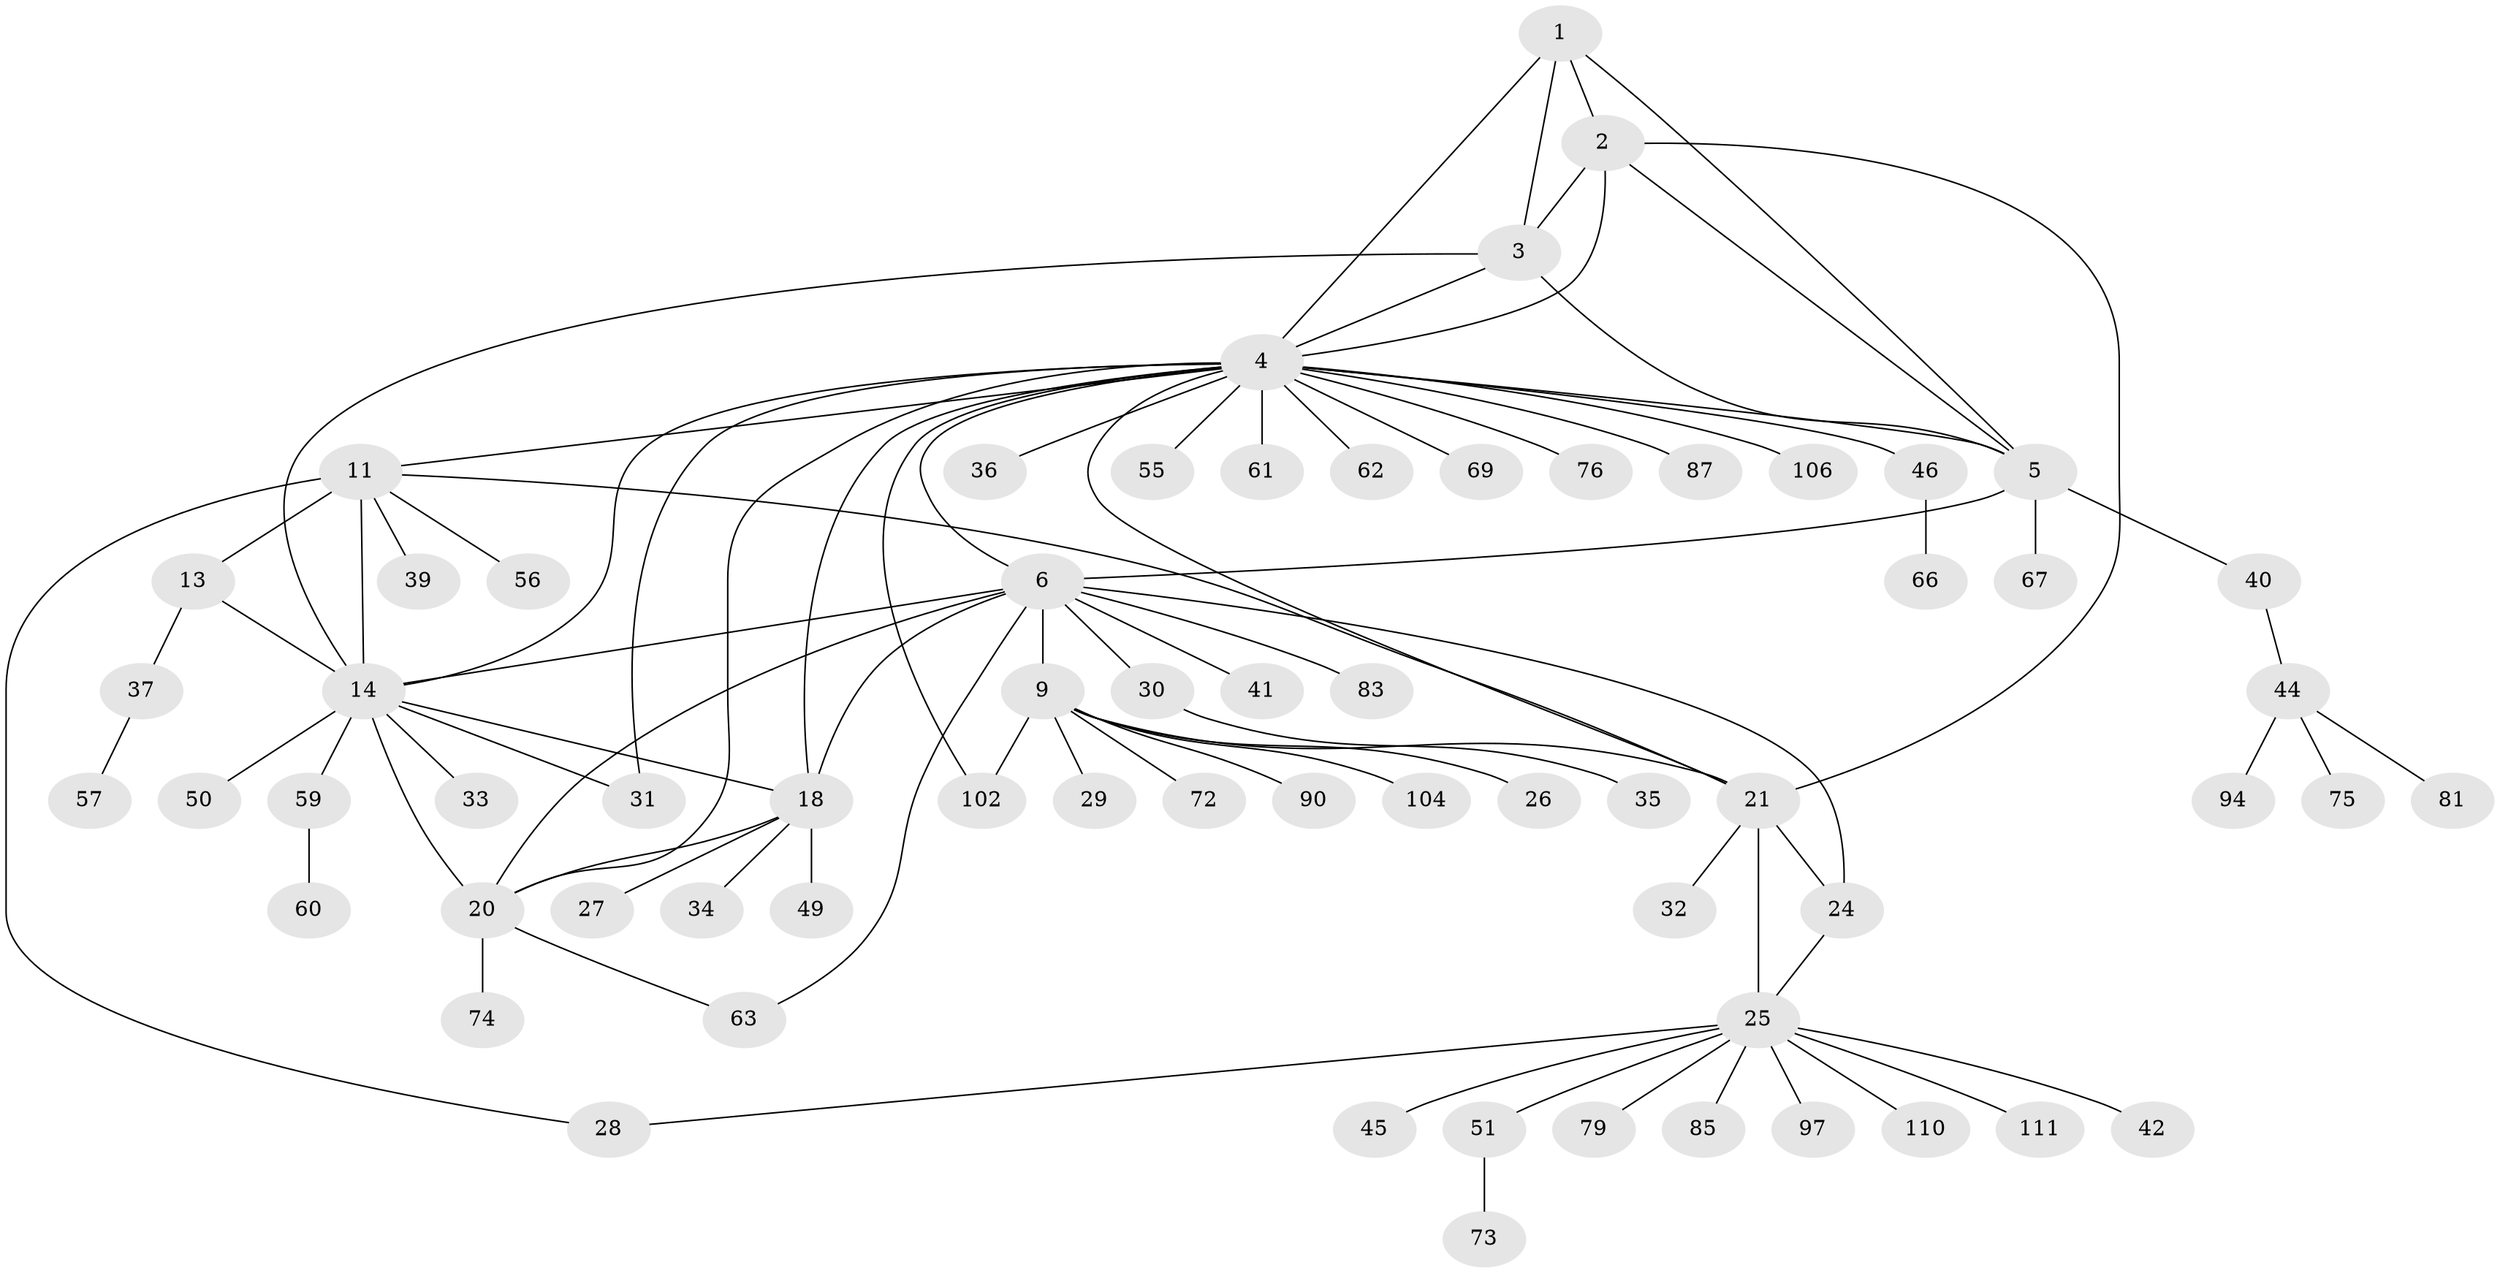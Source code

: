 // original degree distribution, {4: 0.04504504504504504, 9: 0.018018018018018018, 5: 0.05405405405405406, 13: 0.018018018018018018, 7: 0.009009009009009009, 10: 0.036036036036036036, 11: 0.018018018018018018, 6: 0.018018018018018018, 8: 0.018018018018018018, 2: 0.18018018018018017, 1: 0.5495495495495496, 3: 0.036036036036036036}
// Generated by graph-tools (version 1.1) at 2025/19/03/04/25 18:19:49]
// undirected, 66 vertices, 90 edges
graph export_dot {
graph [start="1"]
  node [color=gray90,style=filled];
  1;
  2 [super="+54+105+95+82"];
  3;
  4 [super="+16"];
  5;
  6 [super="+7"];
  9 [super="+10"];
  11 [super="+58+89+71+43+12"];
  13;
  14 [super="+64+17+70+77"];
  18 [super="+52+47"];
  20;
  21 [super="+22+23+93+80+65"];
  24;
  25;
  26 [super="+99"];
  27;
  28 [super="+48"];
  29;
  30 [super="+101"];
  31;
  32;
  33;
  34;
  35;
  36;
  37 [super="+38"];
  39;
  40;
  41 [super="+100"];
  42;
  44;
  45;
  46;
  49;
  50;
  51;
  55;
  56;
  57;
  59 [super="+92"];
  60;
  61;
  62;
  63;
  66 [super="+109"];
  67;
  69;
  72;
  73;
  74;
  75;
  76;
  79 [super="+107"];
  81;
  83;
  85;
  87;
  90;
  94;
  97;
  102;
  104;
  106;
  110;
  111;
  1 -- 2;
  1 -- 3;
  1 -- 4;
  1 -- 5;
  2 -- 3;
  2 -- 4;
  2 -- 5;
  2 -- 21;
  3 -- 4;
  3 -- 5;
  3 -- 14;
  4 -- 5;
  4 -- 21;
  4 -- 31;
  4 -- 36;
  4 -- 46;
  4 -- 69;
  4 -- 87;
  4 -- 102;
  4 -- 106;
  4 -- 76;
  4 -- 18;
  4 -- 20;
  4 -- 55;
  4 -- 61;
  4 -- 62;
  4 -- 11;
  4 -- 6;
  4 -- 14;
  5 -- 40;
  5 -- 67;
  5 -- 6;
  6 -- 9 [weight=6];
  6 -- 41;
  6 -- 14 [weight=2];
  6 -- 18;
  6 -- 83;
  6 -- 20;
  6 -- 24;
  6 -- 30;
  6 -- 63;
  9 -- 26;
  9 -- 102;
  9 -- 72;
  9 -- 104;
  9 -- 21;
  9 -- 90;
  9 -- 29;
  11 -- 13 [weight=3];
  11 -- 14 [weight=3];
  11 -- 39;
  11 -- 56;
  11 -- 28;
  11 -- 21;
  13 -- 14;
  13 -- 37;
  14 -- 33;
  14 -- 31;
  14 -- 18;
  14 -- 50;
  14 -- 20;
  14 -- 59;
  18 -- 20;
  18 -- 27;
  18 -- 34;
  18 -- 49;
  20 -- 63;
  20 -- 74;
  21 -- 24 [weight=3];
  21 -- 25 [weight=3];
  21 -- 32;
  24 -- 25;
  25 -- 28;
  25 -- 42;
  25 -- 45;
  25 -- 51;
  25 -- 79;
  25 -- 85;
  25 -- 97;
  25 -- 110;
  25 -- 111;
  30 -- 35;
  37 -- 57;
  40 -- 44;
  44 -- 75;
  44 -- 81;
  44 -- 94;
  46 -- 66;
  51 -- 73;
  59 -- 60;
}
